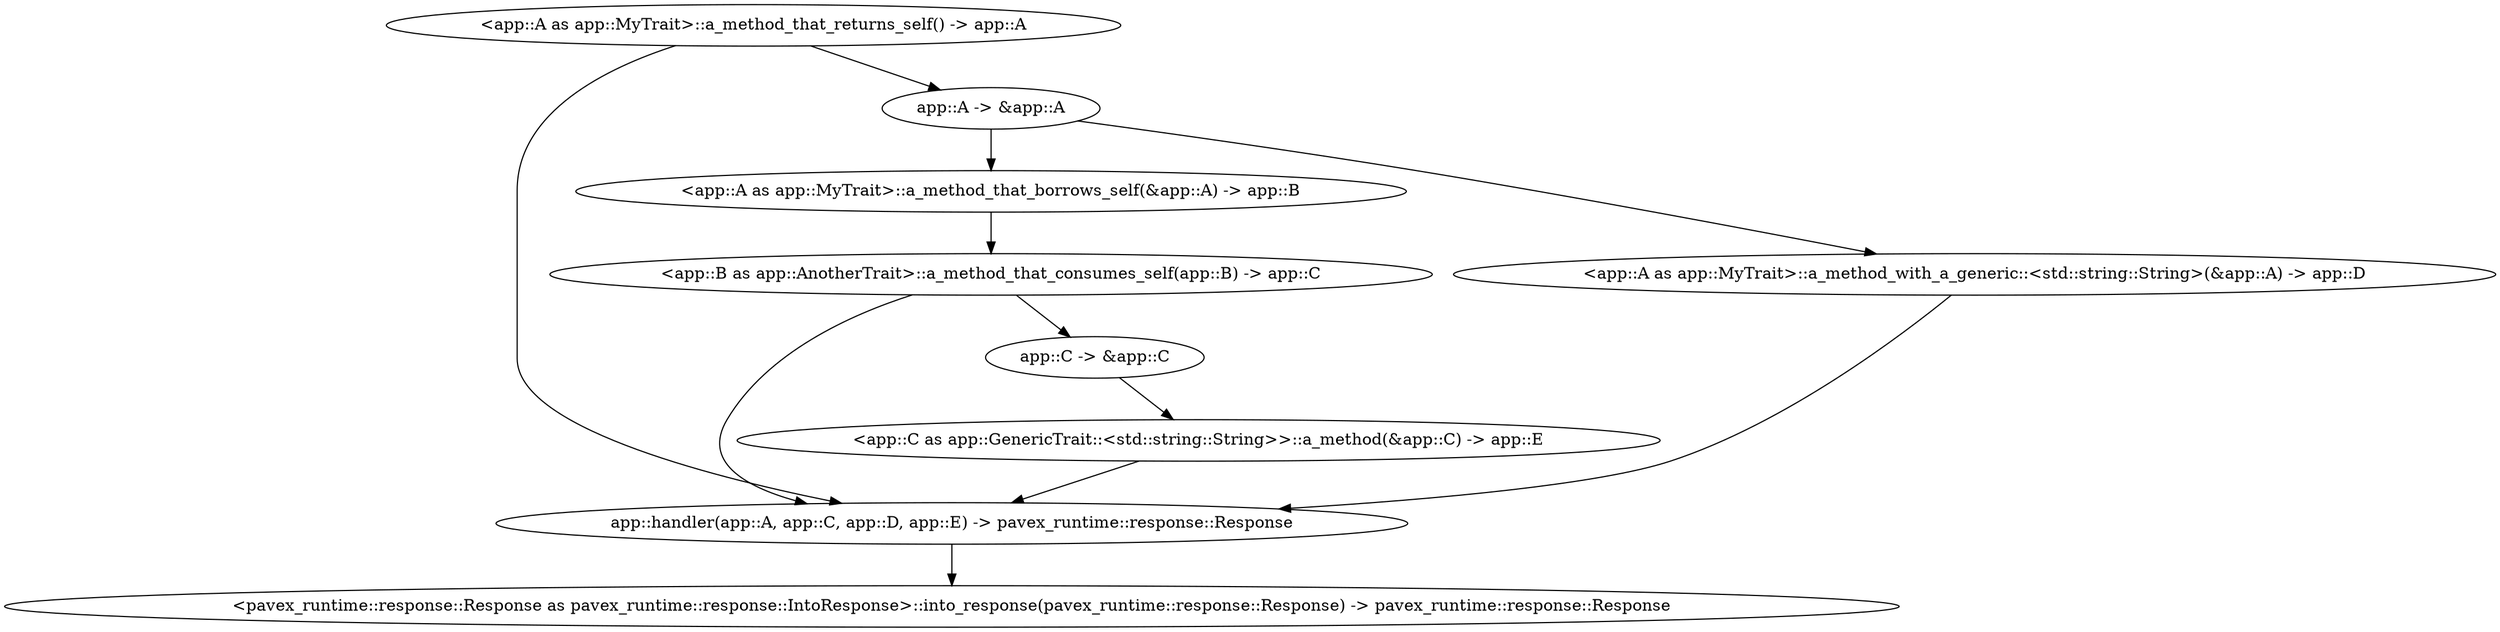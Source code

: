 digraph "/home" {
    0 [ label = "app::handler(app::A, app::C, app::D, app::E) -> pavex_runtime::response::Response"]
    1 [ label = "<app::C as app::GenericTrait::<std::string::String>>::a_method(&app::C) -> app::E"]
    2 [ label = "app::C -> &app::C"]
    3 [ label = "<app::B as app::AnotherTrait>::a_method_that_consumes_self(app::B) -> app::C"]
    4 [ label = "<app::A as app::MyTrait>::a_method_that_borrows_self(&app::A) -> app::B"]
    5 [ label = "app::A -> &app::A"]
    6 [ label = "<app::A as app::MyTrait>::a_method_that_returns_self() -> app::A"]
    7 [ label = "<app::A as app::MyTrait>::a_method_with_a_generic::<std::string::String>(&app::A) -> app::D"]
    8 [ label = "<pavex_runtime::response::Response as pavex_runtime::response::IntoResponse>::into_response(pavex_runtime::response::Response) -> pavex_runtime::response::Response"]
    1 -> 0 [ ]
    2 -> 1 [ ]
    3 -> 2 [ ]
    4 -> 3 [ ]
    5 -> 4 [ ]
    6 -> 5 [ ]
    7 -> 0 [ ]
    5 -> 7 [ ]
    3 -> 0 [ ]
    6 -> 0 [ ]
    0 -> 8 [ ]
}
digraph app_state {
    0 [ label = "crate::ApplicationState() -> crate::ApplicationState"]
}
